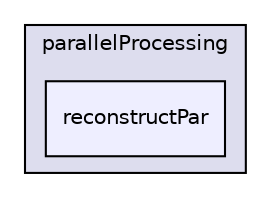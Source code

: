 digraph "applications/utilities/parallelProcessing/reconstructPar" {
  bgcolor=transparent;
  compound=true
  node [ fontsize="10", fontname="Helvetica"];
  edge [ labelfontsize="10", labelfontname="Helvetica"];
  subgraph clusterdir_ea396705c8562a6ce4df648befe2c681 {
    graph [ bgcolor="#ddddee", pencolor="black", label="parallelProcessing" fontname="Helvetica", fontsize="10", URL="dir_ea396705c8562a6ce4df648befe2c681.html"]
  dir_bf9c817f67fe7e79a146eb497a31ae36 [shape=box, label="reconstructPar", style="filled", fillcolor="#eeeeff", pencolor="black", URL="dir_bf9c817f67fe7e79a146eb497a31ae36.html"];
  }
}
